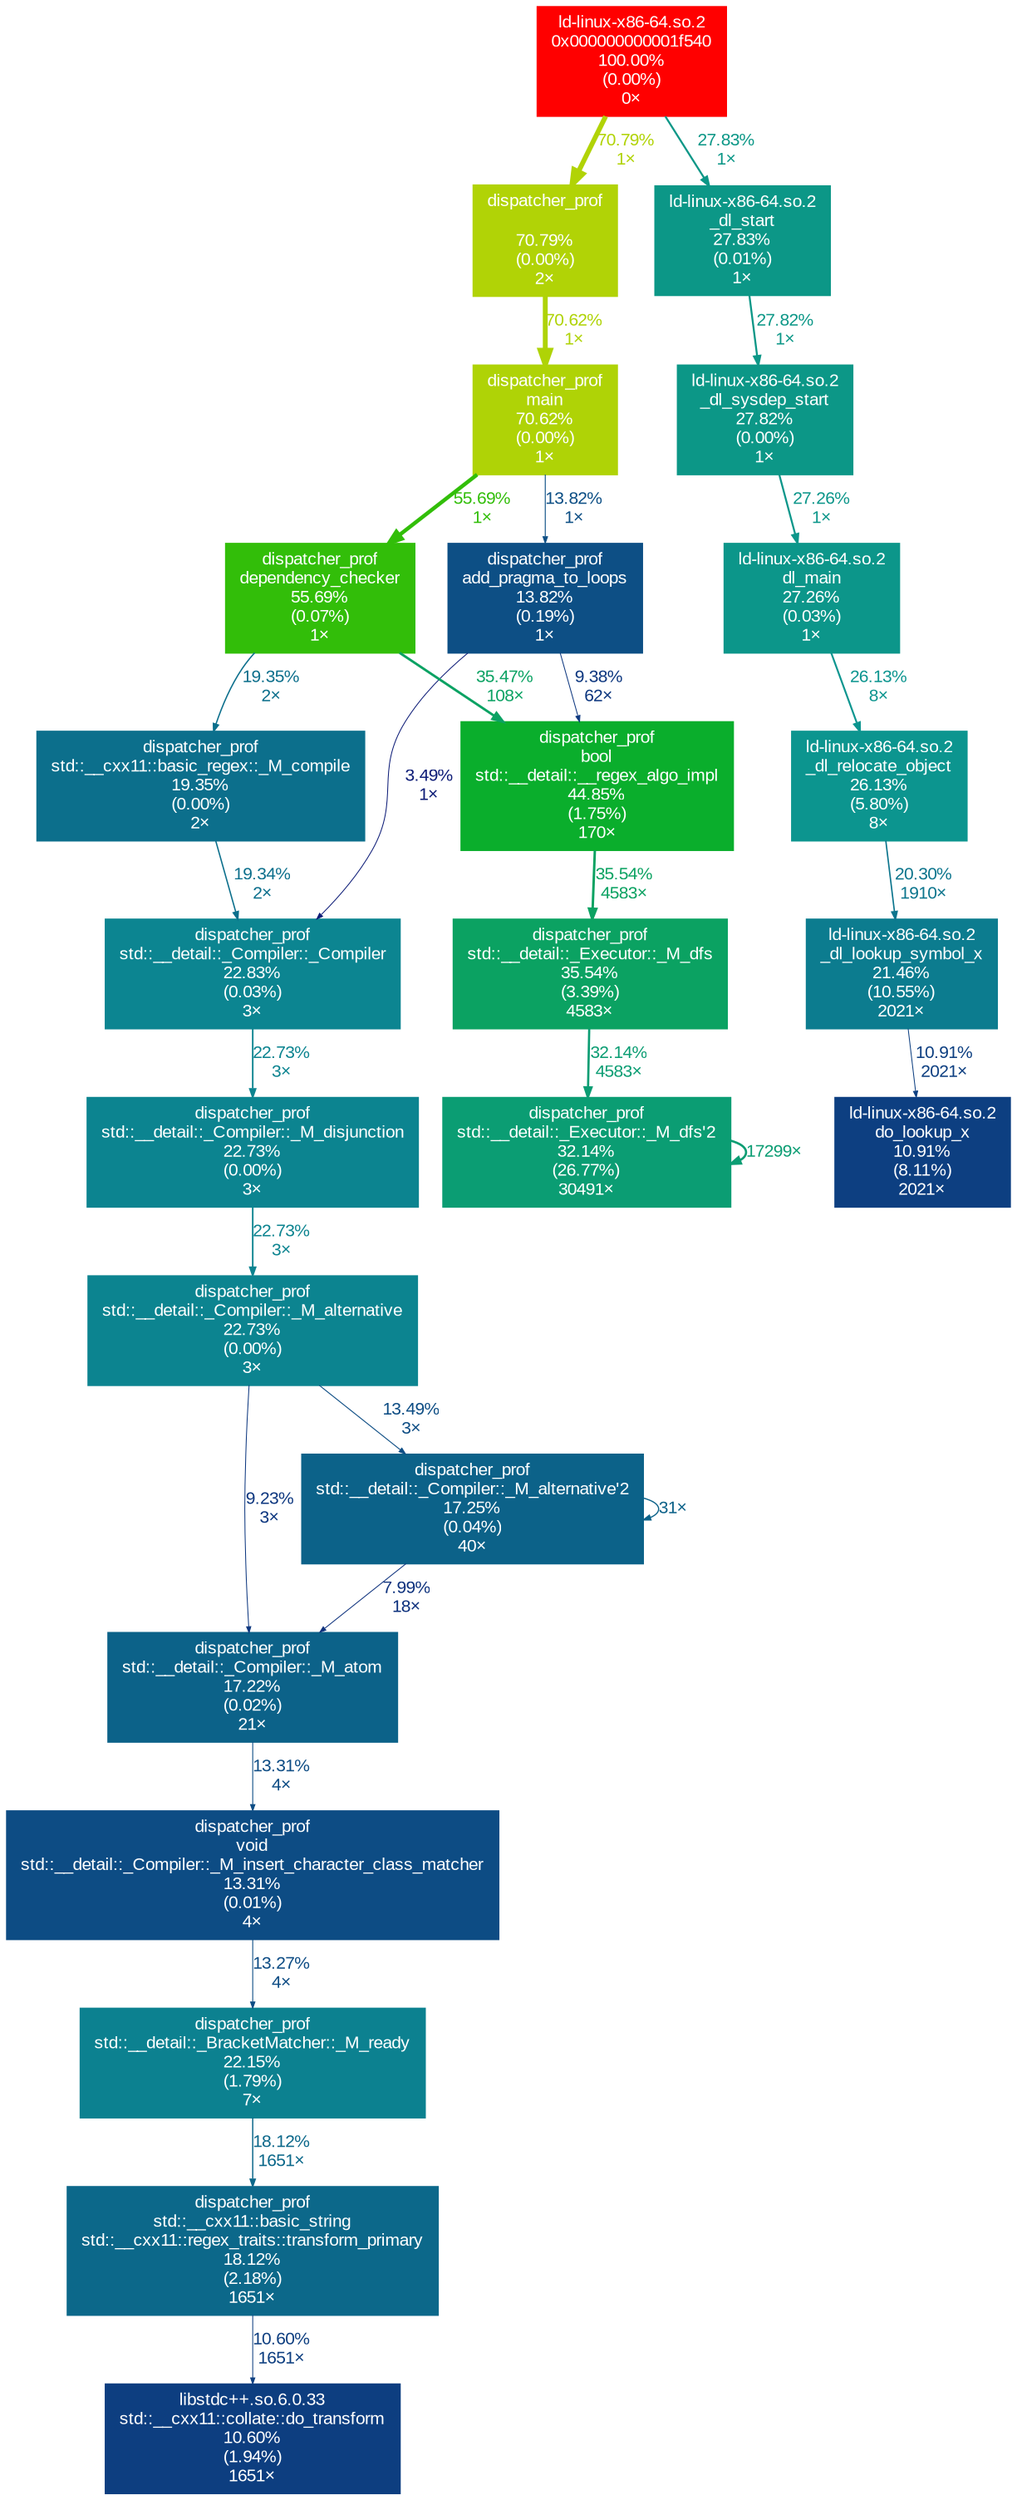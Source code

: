digraph {
	graph [fontname=Arial, nodesep=0.125, ranksep=0.25];
	node [fontcolor=white, fontname=Arial, height=0, shape=box, style=filled, width=0];
	edge [fontname=Arial];
	"(below main)" [color="#b1d306", fontcolor="#ffffff", fontsize="10.00", label="dispatcher_prof\n\n70.79%\n(0.00%)\n2×"];
	"(below main)" -> main [arrowsize="0.84", color="#afd306", fontcolor="#afd306", fontsize="10.00", label="70.62%\n1×", labeldistance="2.82", penwidth="2.82"];
	"0x000000000001f540" [color="#ff0000", fontcolor="#ffffff", fontsize="10.00", label="ld-linux-x86-64.so.2\n0x000000000001f540\n100.00%\n(0.00%)\n0×"];
	"0x000000000001f540" -> "(below main)" [arrowsize="0.84", color="#b1d306", fontcolor="#b1d306", fontsize="10.00", label="70.79%\n1×", labeldistance="2.83", penwidth="2.83"];
	"0x000000000001f540" -> "_dl_start" [arrowsize="0.53", color="#0c9787", fontcolor="#0c9787", fontsize="10.00", label="27.83%\n1×", labeldistance="1.11", penwidth="1.11"];
	"_dl_lookup_symbol_x" [color="#0c7c8f", fontcolor="#ffffff", fontsize="10.00", label="ld-linux-x86-64.so.2\n_dl_lookup_symbol_x\n21.46%\n(10.55%)\n2021×"];
	"_dl_lookup_symbol_x" -> "do_lookup_x" [arrowsize="0.35", color="#0d3f81", fontcolor="#0d3f81", fontsize="10.00", label="10.91%\n2021×", labeldistance="0.50", penwidth="0.50"];
	"_dl_relocate_object" [color="#0c958f", fontcolor="#ffffff", fontsize="10.00", label="ld-linux-x86-64.so.2\n_dl_relocate_object\n26.13%\n(5.80%)\n8×"];
	"_dl_relocate_object" -> "_dl_lookup_symbol_x" [arrowsize="0.45", color="#0c758d", fontcolor="#0c758d", fontsize="10.00", label="20.30%\n1910×", labeldistance="0.81", penwidth="0.81"];
	"_dl_start" [color="#0c9787", fontcolor="#ffffff", fontsize="10.00", label="ld-linux-x86-64.so.2\n_dl_start\n27.83%\n(0.01%)\n1×"];
	"_dl_start" -> "_dl_sysdep_start" [arrowsize="0.53", color="#0c9787", fontcolor="#0c9787", fontsize="10.00", label="27.82%\n1×", labeldistance="1.11", penwidth="1.11"];
	"_dl_sysdep_start" [color="#0c9787", fontcolor="#ffffff", fontsize="10.00", label="ld-linux-x86-64.so.2\n_dl_sysdep_start\n27.82%\n(0.00%)\n1×"];
	"_dl_sysdep_start" -> "dl_main" [arrowsize="0.52", color="#0c968a", fontcolor="#0c968a", fontsize="10.00", label="27.26%\n1×", labeldistance="1.09", penwidth="1.09"];
	"add_pragma_to_loops(std::__cxx11::basic_string<char, std::char_traits<char>, std::allocator<char> > const&, char)" [color="#0d4f85", fontcolor="#ffffff", fontsize="10.00", label="dispatcher_prof\nadd_pragma_to_loops\n13.82%\n(0.19%)\n1×"];
	"add_pragma_to_loops(std::__cxx11::basic_string<char, std::char_traits<char>, std::allocator<char> > const&, char)" -> "bool std::__detail::__regex_algo_impl<__gnu_cxx::__normal_iterator<char const*, std::__cxx11::basic_string<char, std::char_traits<char>, std::allocator<char> > >, std::allocator<std::__cxx11::sub_match<__gnu_cxx::__normal_iterator<char const*, std::__cxx11::basic_string<char, std::char_traits<char>, std::allocator<char> > > > >, char, std::__cxx11::regex_traits<char> >(__gnu_cxx::__normal_iterator<char const*, std::__cxx11::basic_string<char, std::char_traits<char>, std::allocator<char> > >, __gnu_cxx::__normal_iterator<char const*, std::__cxx11::basic_string<char, std::char_traits<char>, std::allocator<char> > >, std::__cxx11::match_results<__gnu_cxx::__normal_iterator<char const*, std::__cxx11::basic_string<char, std::char_traits<char>, std::allocator<char> > >, std::allocator<std::__cxx11::sub_match<__gnu_cxx::__normal_iterator<char const*, std::__cxx11::basic_string<char, std::char_traits<char>, std::allocator<char> > > > > >&, std::__cxx11::basic_regex<char, std::__cxx11::regex_traits<char> > const&, std::regex_constants::match_flag_type, std::__detail::_RegexExecutorPolicy, bool)" [arrowsize="0.35", color="#0d377f", fontcolor="#0d377f", fontsize="10.00", label="9.38%\n62×", labeldistance="0.50", penwidth="0.50"];
	"add_pragma_to_loops(std::__cxx11::basic_string<char, std::char_traits<char>, std::allocator<char> > const&, char)" -> "std::__detail::_Compiler<std::__cxx11::regex_traits<char> >::_Compiler(char const*, char const*, std::locale const&, std::regex_constants::syntax_option_type)" [arrowsize="0.35", color="#0d1c77", fontcolor="#0d1c77", fontsize="10.00", label="3.49%\n1×", labeldistance="0.50", penwidth="0.50"];
	"bool std::__detail::__regex_algo_impl<__gnu_cxx::__normal_iterator<char const*, std::__cxx11::basic_string<char, std::char_traits<char>, std::allocator<char> > >, std::allocator<std::__cxx11::sub_match<__gnu_cxx::__normal_iterator<char const*, std::__cxx11::basic_string<char, std::char_traits<char>, std::allocator<char> > > > >, char, std::__cxx11::regex_traits<char> >(__gnu_cxx::__normal_iterator<char const*, std::__cxx11::basic_string<char, std::char_traits<char>, std::allocator<char> > >, __gnu_cxx::__normal_iterator<char const*, std::__cxx11::basic_string<char, std::char_traits<char>, std::allocator<char> > >, std::__cxx11::match_results<__gnu_cxx::__normal_iterator<char const*, std::__cxx11::basic_string<char, std::char_traits<char>, std::allocator<char> > >, std::allocator<std::__cxx11::sub_match<__gnu_cxx::__normal_iterator<char const*, std::__cxx11::basic_string<char, std::char_traits<char>, std::allocator<char> > > > > >&, std::__cxx11::basic_regex<char, std::__cxx11::regex_traits<char> > const&, std::regex_constants::match_flag_type, std::__detail::_RegexExecutorPolicy, bool)" [color="#0aae2c", fontcolor="#ffffff", fontsize="10.00", label="dispatcher_prof\nbool\nstd::__detail::__regex_algo_impl\n44.85%\n(1.75%)\n170×"];
	"bool std::__detail::__regex_algo_impl<__gnu_cxx::__normal_iterator<char const*, std::__cxx11::basic_string<char, std::char_traits<char>, std::allocator<char> > >, std::allocator<std::__cxx11::sub_match<__gnu_cxx::__normal_iterator<char const*, std::__cxx11::basic_string<char, std::char_traits<char>, std::allocator<char> > > > >, char, std::__cxx11::regex_traits<char> >(__gnu_cxx::__normal_iterator<char const*, std::__cxx11::basic_string<char, std::char_traits<char>, std::allocator<char> > >, __gnu_cxx::__normal_iterator<char const*, std::__cxx11::basic_string<char, std::char_traits<char>, std::allocator<char> > >, std::__cxx11::match_results<__gnu_cxx::__normal_iterator<char const*, std::__cxx11::basic_string<char, std::char_traits<char>, std::allocator<char> > >, std::allocator<std::__cxx11::sub_match<__gnu_cxx::__normal_iterator<char const*, std::__cxx11::basic_string<char, std::char_traits<char>, std::allocator<char> > > > > >&, std::__cxx11::basic_regex<char, std::__cxx11::regex_traits<char> > const&, std::regex_constants::match_flag_type, std::__detail::_RegexExecutorPolicy, bool)" -> "std::__detail::_Executor<__gnu_cxx::__normal_iterator<char const*, std::__cxx11::basic_string<char, std::char_traits<char>, std::allocator<char> > >, std::allocator<std::__cxx11::sub_match<__gnu_cxx::__normal_iterator<char const*, std::__cxx11::basic_string<char, std::char_traits<char>, std::allocator<char> > > > >, std::__cxx11::regex_traits<char>, true>::_M_dfs(std::__detail::_Executor<__gnu_cxx::__normal_iterator<char const*, std::__cxx11::basic_string<char, std::char_traits<char>, std::allocator<char> > >, std::allocator<std::__cxx11::sub_match<__gnu_cxx::__normal_iterator<char const*, std::__cxx11::basic_string<char, std::char_traits<char>, std::allocator<char> > > > >, std::__cxx11::regex_traits<char>, true>::_Match_mode, long)" [arrowsize="0.60", color="#0ba262", fontcolor="#0ba262", fontsize="10.00", label="35.54%\n4583×", labeldistance="1.42", penwidth="1.42"];
	"dependency_checker(std::__cxx11::basic_string<char, std::char_traits<char>, std::allocator<char> > const&)" [color="#32be09", fontcolor="#ffffff", fontsize="10.00", label="dispatcher_prof\ndependency_checker\n55.69%\n(0.07%)\n1×"];
	"dependency_checker(std::__cxx11::basic_string<char, std::char_traits<char>, std::allocator<char> > const&)" -> "bool std::__detail::__regex_algo_impl<__gnu_cxx::__normal_iterator<char const*, std::__cxx11::basic_string<char, std::char_traits<char>, std::allocator<char> > >, std::allocator<std::__cxx11::sub_match<__gnu_cxx::__normal_iterator<char const*, std::__cxx11::basic_string<char, std::char_traits<char>, std::allocator<char> > > > >, char, std::__cxx11::regex_traits<char> >(__gnu_cxx::__normal_iterator<char const*, std::__cxx11::basic_string<char, std::char_traits<char>, std::allocator<char> > >, __gnu_cxx::__normal_iterator<char const*, std::__cxx11::basic_string<char, std::char_traits<char>, std::allocator<char> > >, std::__cxx11::match_results<__gnu_cxx::__normal_iterator<char const*, std::__cxx11::basic_string<char, std::char_traits<char>, std::allocator<char> > >, std::allocator<std::__cxx11::sub_match<__gnu_cxx::__normal_iterator<char const*, std::__cxx11::basic_string<char, std::char_traits<char>, std::allocator<char> > > > > >&, std::__cxx11::basic_regex<char, std::__cxx11::regex_traits<char> > const&, std::regex_constants::match_flag_type, std::__detail::_RegexExecutorPolicy, bool)" [arrowsize="0.60", color="#0ba263", fontcolor="#0ba263", fontsize="10.00", label="35.47%\n108×", labeldistance="1.42", penwidth="1.42"];
	"dependency_checker(std::__cxx11::basic_string<char, std::char_traits<char>, std::allocator<char> > const&)" -> "std::__cxx11::basic_regex<char, std::__cxx11::regex_traits<char> >::_M_compile(char const*, char const*, std::regex_constants::syntax_option_type)" [arrowsize="0.44", color="#0c6f8c", fontcolor="#0c6f8c", fontsize="10.00", label="19.35%\n2×", labeldistance="0.77", penwidth="0.77"];
	"dl_main" [color="#0c968a", fontcolor="#ffffff", fontsize="10.00", label="ld-linux-x86-64.so.2\ndl_main\n27.26%\n(0.03%)\n1×"];
	"dl_main" -> "_dl_relocate_object" [arrowsize="0.51", color="#0c958f", fontcolor="#0c958f", fontsize="10.00", label="26.13%\n8×", labeldistance="1.05", penwidth="1.05"];
	"do_lookup_x" [color="#0d3f81", fontcolor="#ffffff", fontsize="10.00", label="ld-linux-x86-64.so.2\ndo_lookup_x\n10.91%\n(8.11%)\n2021×"];
	main [color="#afd306", fontcolor="#ffffff", fontsize="10.00", label="dispatcher_prof\nmain\n70.62%\n(0.00%)\n1×"];
	main -> "add_pragma_to_loops(std::__cxx11::basic_string<char, std::char_traits<char>, std::allocator<char> > const&, char)" [arrowsize="0.37", color="#0d4f85", fontcolor="#0d4f85", fontsize="10.00", label="13.82%\n1×", labeldistance="0.55", penwidth="0.55"];
	main -> "dependency_checker(std::__cxx11::basic_string<char, std::char_traits<char>, std::allocator<char> > const&)" [arrowsize="0.75", color="#32be09", fontcolor="#32be09", fontsize="10.00", label="55.69%\n1×", labeldistance="2.23", penwidth="2.23"];
	"std::__cxx11::basic_regex<char, std::__cxx11::regex_traits<char> >::_M_compile(char const*, char const*, std::regex_constants::syntax_option_type)" [color="#0c6f8c", fontcolor="#ffffff", fontsize="10.00", label="dispatcher_prof\nstd::__cxx11::basic_regex::_M_compile\n19.35%\n(0.00%)\n2×"];
	"std::__cxx11::basic_regex<char, std::__cxx11::regex_traits<char> >::_M_compile(char const*, char const*, std::regex_constants::syntax_option_type)" -> "std::__detail::_Compiler<std::__cxx11::regex_traits<char> >::_Compiler(char const*, char const*, std::locale const&, std::regex_constants::syntax_option_type)" [arrowsize="0.44", color="#0c6f8c", fontcolor="#0c6f8c", fontsize="10.00", label="19.34%\n2×", labeldistance="0.77", penwidth="0.77"];
	"std::__cxx11::basic_string<char, std::char_traits<char>, std::allocator<char> > std::__cxx11::regex_traits<char>::transform_primary<char const*>(char const*, char const*) const" [color="#0c688a", fontcolor="#ffffff", fontsize="10.00", label="dispatcher_prof\nstd::__cxx11::basic_string\nstd::__cxx11::regex_traits::transform_primary\n18.12%\n(2.18%)\n1651×"];
	"std::__cxx11::basic_string<char, std::char_traits<char>, std::allocator<char> > std::__cxx11::regex_traits<char>::transform_primary<char const*>(char const*, char const*) const" -> "std::__cxx11::collate<char>::do_transform(char const*, char const*) const" [arrowsize="0.35", color="#0d3e80", fontcolor="#0d3e80", fontsize="10.00", label="10.60%\n1651×", labeldistance="0.50", penwidth="0.50"];
	"std::__cxx11::collate<char>::do_transform(char const*, char const*) const" [color="#0d3e80", fontcolor="#ffffff", fontsize="10.00", label="libstdc++.so.6.0.33\nstd::__cxx11::collate::do_transform\n10.60%\n(1.94%)\n1651×"];
	"std::__detail::_BracketMatcher<std::__cxx11::regex_traits<char>, false, false>::_M_ready()" [color="#0c8190", fontcolor="#ffffff", fontsize="10.00", label="dispatcher_prof\nstd::__detail::_BracketMatcher::_M_ready\n22.15%\n(1.79%)\n7×"];
	"std::__detail::_BracketMatcher<std::__cxx11::regex_traits<char>, false, false>::_M_ready()" -> "std::__cxx11::basic_string<char, std::char_traits<char>, std::allocator<char> > std::__cxx11::regex_traits<char>::transform_primary<char const*>(char const*, char const*) const" [arrowsize="0.43", color="#0c688a", fontcolor="#0c688a", fontsize="10.00", label="18.12%\n1651×", labeldistance="0.72", penwidth="0.72"];
	"std::__detail::_Compiler<std::__cxx11::regex_traits<char> >::_Compiler(char const*, char const*, std::locale const&, std::regex_constants::syntax_option_type)" [color="#0c8591", fontcolor="#ffffff", fontsize="10.00", label="dispatcher_prof\nstd::__detail::_Compiler::_Compiler\n22.83%\n(0.03%)\n3×"];
	"std::__detail::_Compiler<std::__cxx11::regex_traits<char> >::_Compiler(char const*, char const*, std::locale const&, std::regex_constants::syntax_option_type)" -> "std::__detail::_Compiler<std::__cxx11::regex_traits<char> >::_M_disjunction()" [arrowsize="0.48", color="#0c8490", fontcolor="#0c8490", fontsize="10.00", label="22.73%\n3×", labeldistance="0.91", penwidth="0.91"];
	"std::__detail::_Compiler<std::__cxx11::regex_traits<char> >::_M_alternative()" [color="#0c8490", fontcolor="#ffffff", fontsize="10.00", label="dispatcher_prof\nstd::__detail::_Compiler::_M_alternative\n22.73%\n(0.00%)\n3×"];
	"std::__detail::_Compiler<std::__cxx11::regex_traits<char> >::_M_alternative()" -> "std::__detail::_Compiler<std::__cxx11::regex_traits<char> >::_M_alternative()'2" [arrowsize="0.37", color="#0d4d84", fontcolor="#0d4d84", fontsize="10.00", label="13.49%\n3×", labeldistance="0.54", penwidth="0.54"];
	"std::__detail::_Compiler<std::__cxx11::regex_traits<char> >::_M_alternative()" -> "std::__detail::_Compiler<std::__cxx11::regex_traits<char> >::_M_atom()" [arrowsize="0.35", color="#0d377f", fontcolor="#0d377f", fontsize="10.00", label="9.23%\n3×", labeldistance="0.50", penwidth="0.50"];
	"std::__detail::_Compiler<std::__cxx11::regex_traits<char> >::_M_alternative()'2" [color="#0c6289", fontcolor="#ffffff", fontsize="10.00", label="dispatcher_prof\nstd::__detail::_Compiler::_M_alternative'2\n17.25%\n(0.04%)\n40×"];
	"std::__detail::_Compiler<std::__cxx11::regex_traits<char> >::_M_alternative()'2" -> "std::__detail::_Compiler<std::__cxx11::regex_traits<char> >::_M_alternative()'2" [arrowsize="0.42", color="#0c6289", fontcolor="#0c6289", fontsize="10.00", label="31×", labeldistance="0.69", penwidth="0.69"];
	"std::__detail::_Compiler<std::__cxx11::regex_traits<char> >::_M_alternative()'2" -> "std::__detail::_Compiler<std::__cxx11::regex_traits<char> >::_M_atom()" [arrowsize="0.35", color="#0d317d", fontcolor="#0d317d", fontsize="10.00", label="7.99%\n18×", labeldistance="0.50", penwidth="0.50"];
	"std::__detail::_Compiler<std::__cxx11::regex_traits<char> >::_M_atom()" [color="#0c6289", fontcolor="#ffffff", fontsize="10.00", label="dispatcher_prof\nstd::__detail::_Compiler::_M_atom\n17.22%\n(0.02%)\n21×"];
	"std::__detail::_Compiler<std::__cxx11::regex_traits<char> >::_M_atom()" -> "void std::__detail::_Compiler<std::__cxx11::regex_traits<char> >::_M_insert_character_class_matcher<false, false>()" [arrowsize="0.36", color="#0d4c84", fontcolor="#0d4c84", fontsize="10.00", label="13.31%\n4×", labeldistance="0.53", penwidth="0.53"];
	"std::__detail::_Compiler<std::__cxx11::regex_traits<char> >::_M_disjunction()" [color="#0c8490", fontcolor="#ffffff", fontsize="10.00", label="dispatcher_prof\nstd::__detail::_Compiler::_M_disjunction\n22.73%\n(0.00%)\n3×"];
	"std::__detail::_Compiler<std::__cxx11::regex_traits<char> >::_M_disjunction()" -> "std::__detail::_Compiler<std::__cxx11::regex_traits<char> >::_M_alternative()" [arrowsize="0.48", color="#0c8490", fontcolor="#0c8490", fontsize="10.00", label="22.73%\n3×", labeldistance="0.91", penwidth="0.91"];
	"std::__detail::_Executor<__gnu_cxx::__normal_iterator<char const*, std::__cxx11::basic_string<char, std::char_traits<char>, std::allocator<char> > >, std::allocator<std::__cxx11::sub_match<__gnu_cxx::__normal_iterator<char const*, std::__cxx11::basic_string<char, std::char_traits<char>, std::allocator<char> > > > >, std::__cxx11::regex_traits<char>, true>::_M_dfs(std::__detail::_Executor<__gnu_cxx::__normal_iterator<char const*, std::__cxx11::basic_string<char, std::char_traits<char>, std::allocator<char> > >, std::allocator<std::__cxx11::sub_match<__gnu_cxx::__normal_iterator<char const*, std::__cxx11::basic_string<char, std::char_traits<char>, std::allocator<char> > > > >, std::__cxx11::regex_traits<char>, true>::_Match_mode, long)" [color="#0ba262", fontcolor="#ffffff", fontsize="10.00", label="dispatcher_prof\nstd::__detail::_Executor::_M_dfs\n35.54%\n(3.39%)\n4583×"];
	"std::__detail::_Executor<__gnu_cxx::__normal_iterator<char const*, std::__cxx11::basic_string<char, std::char_traits<char>, std::allocator<char> > >, std::allocator<std::__cxx11::sub_match<__gnu_cxx::__normal_iterator<char const*, std::__cxx11::basic_string<char, std::char_traits<char>, std::allocator<char> > > > >, std::__cxx11::regex_traits<char>, true>::_M_dfs(std::__detail::_Executor<__gnu_cxx::__normal_iterator<char const*, std::__cxx11::basic_string<char, std::char_traits<char>, std::allocator<char> > >, std::allocator<std::__cxx11::sub_match<__gnu_cxx::__normal_iterator<char const*, std::__cxx11::basic_string<char, std::char_traits<char>, std::allocator<char> > > > >, std::__cxx11::regex_traits<char>, true>::_Match_mode, long)" -> "std::__detail::_Executor<__gnu_cxx::__normal_iterator<char const*, std::__cxx11::basic_string<char, std::char_traits<char>, std::allocator<char> > >, std::allocator<std::__cxx11::sub_match<__gnu_cxx::__normal_iterator<char const*, std::__cxx11::basic_string<char, std::char_traits<char>, std::allocator<char> > > > >, std::__cxx11::regex_traits<char>, true>::_M_dfs(std::__detail::_Executor<__gnu_cxx::__normal_iterator<char const*, std::__cxx11::basic_string<char, std::char_traits<char>, std::allocator<char> > >, std::allocator<std::__cxx11::sub_match<__gnu_cxx::__normal_iterator<char const*, std::__cxx11::basic_string<char, std::char_traits<char>, std::allocator<char> > > > >, std::__cxx11::regex_traits<char>, true>::_Match_mode, long)'2" [arrowsize="0.57", color="#0b9d73", fontcolor="#0b9d73", fontsize="10.00", label="32.14%\n4583×", labeldistance="1.29", penwidth="1.29"];
	"std::__detail::_Executor<__gnu_cxx::__normal_iterator<char const*, std::__cxx11::basic_string<char, std::char_traits<char>, std::allocator<char> > >, std::allocator<std::__cxx11::sub_match<__gnu_cxx::__normal_iterator<char const*, std::__cxx11::basic_string<char, std::char_traits<char>, std::allocator<char> > > > >, std::__cxx11::regex_traits<char>, true>::_M_dfs(std::__detail::_Executor<__gnu_cxx::__normal_iterator<char const*, std::__cxx11::basic_string<char, std::char_traits<char>, std::allocator<char> > >, std::allocator<std::__cxx11::sub_match<__gnu_cxx::__normal_iterator<char const*, std::__cxx11::basic_string<char, std::char_traits<char>, std::allocator<char> > > > >, std::__cxx11::regex_traits<char>, true>::_Match_mode, long)'2" [color="#0b9d73", fontcolor="#ffffff", fontsize="10.00", label="dispatcher_prof\nstd::__detail::_Executor::_M_dfs'2\n32.14%\n(26.77%)\n30491×"];
	"std::__detail::_Executor<__gnu_cxx::__normal_iterator<char const*, std::__cxx11::basic_string<char, std::char_traits<char>, std::allocator<char> > >, std::allocator<std::__cxx11::sub_match<__gnu_cxx::__normal_iterator<char const*, std::__cxx11::basic_string<char, std::char_traits<char>, std::allocator<char> > > > >, std::__cxx11::regex_traits<char>, true>::_M_dfs(std::__detail::_Executor<__gnu_cxx::__normal_iterator<char const*, std::__cxx11::basic_string<char, std::char_traits<char>, std::allocator<char> > >, std::allocator<std::__cxx11::sub_match<__gnu_cxx::__normal_iterator<char const*, std::__cxx11::basic_string<char, std::char_traits<char>, std::allocator<char> > > > >, std::__cxx11::regex_traits<char>, true>::_Match_mode, long)'2" -> "std::__detail::_Executor<__gnu_cxx::__normal_iterator<char const*, std::__cxx11::basic_string<char, std::char_traits<char>, std::allocator<char> > >, std::allocator<std::__cxx11::sub_match<__gnu_cxx::__normal_iterator<char const*, std::__cxx11::basic_string<char, std::char_traits<char>, std::allocator<char> > > > >, std::__cxx11::regex_traits<char>, true>::_M_dfs(std::__detail::_Executor<__gnu_cxx::__normal_iterator<char const*, std::__cxx11::basic_string<char, std::char_traits<char>, std::allocator<char> > >, std::allocator<std::__cxx11::sub_match<__gnu_cxx::__normal_iterator<char const*, std::__cxx11::basic_string<char, std::char_traits<char>, std::allocator<char> > > > >, std::__cxx11::regex_traits<char>, true>::_Match_mode, long)'2" [arrowsize="0.57", color="#0b9d73", fontcolor="#0b9d73", fontsize="10.00", label="17299×", labeldistance="1.29", penwidth="1.29"];
	"void std::__detail::_Compiler<std::__cxx11::regex_traits<char> >::_M_insert_character_class_matcher<false, false>()" [color="#0d4c84", fontcolor="#ffffff", fontsize="10.00", label="dispatcher_prof\nvoid\nstd::__detail::_Compiler::_M_insert_character_class_matcher\n13.31%\n(0.01%)\n4×"];
	"void std::__detail::_Compiler<std::__cxx11::regex_traits<char> >::_M_insert_character_class_matcher<false, false>()" -> "std::__detail::_BracketMatcher<std::__cxx11::regex_traits<char>, false, false>::_M_ready()" [arrowsize="0.36", color="#0d4c84", fontcolor="#0d4c84", fontsize="10.00", label="13.27%\n4×", labeldistance="0.53", penwidth="0.53"];
}

